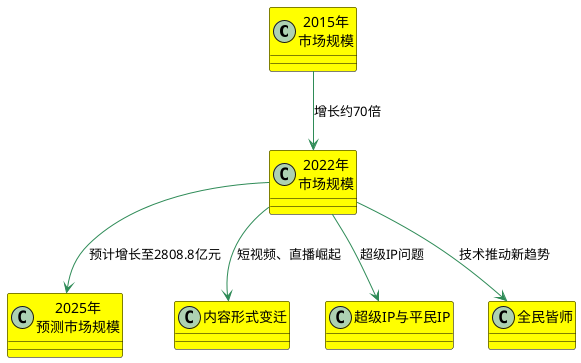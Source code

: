 @startuml
!define RECTANGLE class
!define DATABASE entity
!define ACTOR actor

skinparam class {
  BackgroundColor Yellow
  ArrowColor SeaGreen
  BorderColor Black
}

RECTANGLE "2015年\n市场规模" as year2015
RECTANGLE "2022年\n市场规模" as year2022
RECTANGLE "2025年\n预测市场规模" as year2025
RECTANGLE "内容形式变迁" as contentChange
RECTANGLE "超级IP与平民IP" as ipIssues
RECTANGLE "全民皆师" as everyoneTeacher

year2015 --> year2022 : 增长约70倍
year2022 --> year2025 : 预计增长至2808.8亿元
year2022 --> contentChange : 短视频、直播崛起
year2022 --> ipIssues : 超级IP问题
year2022 --> everyoneTeacher : 技术推动新趋势

@enduml
